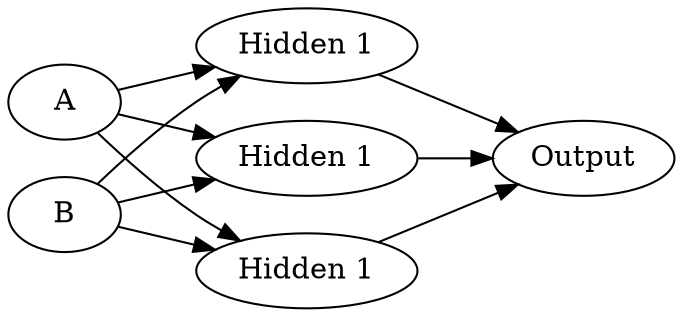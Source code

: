 digraph xorPerceptron {
    rankdir="LR"

    inputA [label="A"]
    inputB [label="B"]

    nodeOuter1 [label="Hidden 1"]
    nodeOuter2 [label="Hidden 1"]
    nodeOuter3 [label="Hidden 1"]

    nodeOuterY [label="Output"]

    inputA -> nodeOuter1
    inputA -> nodeOuter2
    inputA -> nodeOuter3
    inputB -> nodeOuter1
    inputB -> nodeOuter2
    inputB -> nodeOuter3

    nodeOuter1 -> nodeOuterY
    nodeOuter2 -> nodeOuterY
    nodeOuter3 -> nodeOuterY

}